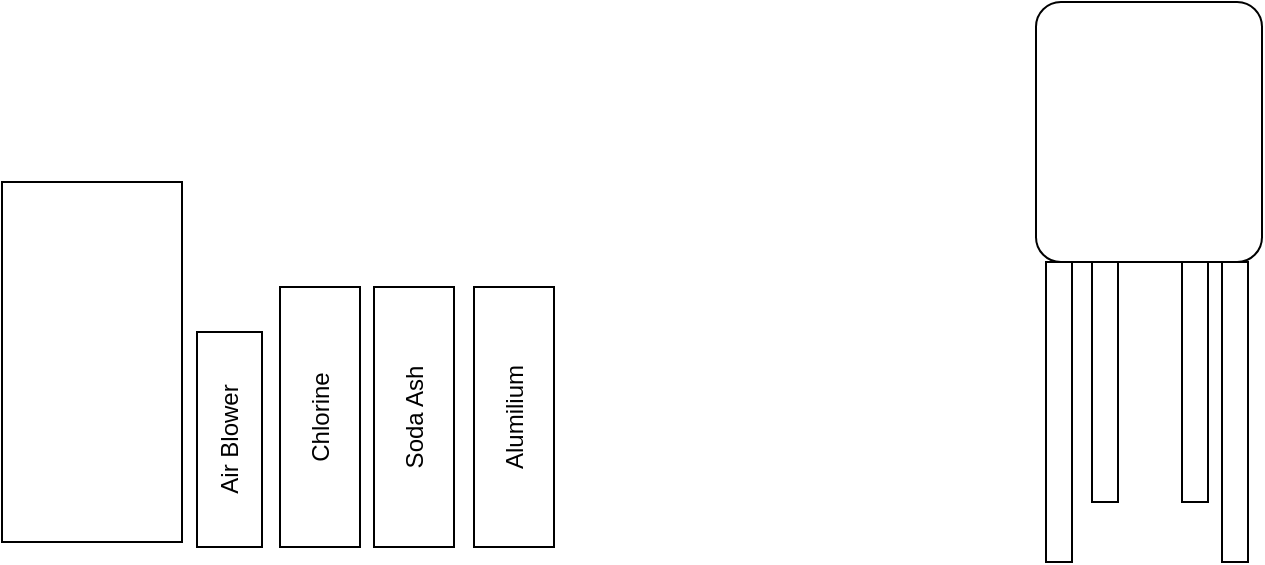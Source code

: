 <mxfile version="22.1.3" type="github">
  <diagram name="Page-1" id="jxXhUcFynYkiDxgHYVDg">
    <mxGraphModel dx="979" dy="596" grid="1" gridSize="10" guides="1" tooltips="1" connect="1" arrows="1" fold="1" page="1" pageScale="1" pageWidth="1654" pageHeight="1169" math="0" shadow="0">
      <root>
        <mxCell id="0" />
        <mxCell id="1" parent="0" />
        <mxCell id="t_Rc0NmIWvPBDkavdPG0-1" value="" style="rounded=0;whiteSpace=wrap;html=1;" vertex="1" parent="1">
          <mxGeometry x="170" y="130" width="90" height="180" as="geometry" />
        </mxCell>
        <mxCell id="t_Rc0NmIWvPBDkavdPG0-2" value="Air Blower" style="rounded=0;whiteSpace=wrap;html=1;flipV=1;flipH=1;rotation=-90;" vertex="1" parent="1">
          <mxGeometry x="230" y="242.5" width="107.5" height="32.5" as="geometry" />
        </mxCell>
        <mxCell id="t_Rc0NmIWvPBDkavdPG0-5" value="Chlorine" style="rounded=0;whiteSpace=wrap;html=1;flipV=1;flipH=1;rotation=-90;" vertex="1" parent="1">
          <mxGeometry x="264" y="227.5" width="130" height="40" as="geometry" />
        </mxCell>
        <mxCell id="t_Rc0NmIWvPBDkavdPG0-6" value="Soda Ash" style="rounded=0;whiteSpace=wrap;html=1;flipV=1;flipH=1;rotation=-90;" vertex="1" parent="1">
          <mxGeometry x="311" y="227.5" width="130" height="40" as="geometry" />
        </mxCell>
        <mxCell id="t_Rc0NmIWvPBDkavdPG0-7" value="Alumilium" style="rounded=0;whiteSpace=wrap;html=1;flipV=1;flipH=1;rotation=-90;" vertex="1" parent="1">
          <mxGeometry x="361" y="227.5" width="130" height="40" as="geometry" />
        </mxCell>
        <mxCell id="t_Rc0NmIWvPBDkavdPG0-8" value="" style="rounded=1;whiteSpace=wrap;html=1;arcSize=11;" vertex="1" parent="1">
          <mxGeometry x="687" y="40" width="113" height="130" as="geometry" />
        </mxCell>
        <mxCell id="t_Rc0NmIWvPBDkavdPG0-9" value="" style="rounded=0;whiteSpace=wrap;html=1;" vertex="1" parent="1">
          <mxGeometry x="692" y="170" width="13" height="150" as="geometry" />
        </mxCell>
        <mxCell id="t_Rc0NmIWvPBDkavdPG0-12" value="" style="rounded=0;whiteSpace=wrap;html=1;" vertex="1" parent="1">
          <mxGeometry x="780" y="170" width="13" height="150" as="geometry" />
        </mxCell>
        <mxCell id="t_Rc0NmIWvPBDkavdPG0-13" value="" style="rounded=0;whiteSpace=wrap;html=1;" vertex="1" parent="1">
          <mxGeometry x="760" y="170" width="13" height="120" as="geometry" />
        </mxCell>
        <mxCell id="t_Rc0NmIWvPBDkavdPG0-14" value="" style="rounded=0;whiteSpace=wrap;html=1;" vertex="1" parent="1">
          <mxGeometry x="715" y="170" width="13" height="120" as="geometry" />
        </mxCell>
      </root>
    </mxGraphModel>
  </diagram>
</mxfile>
